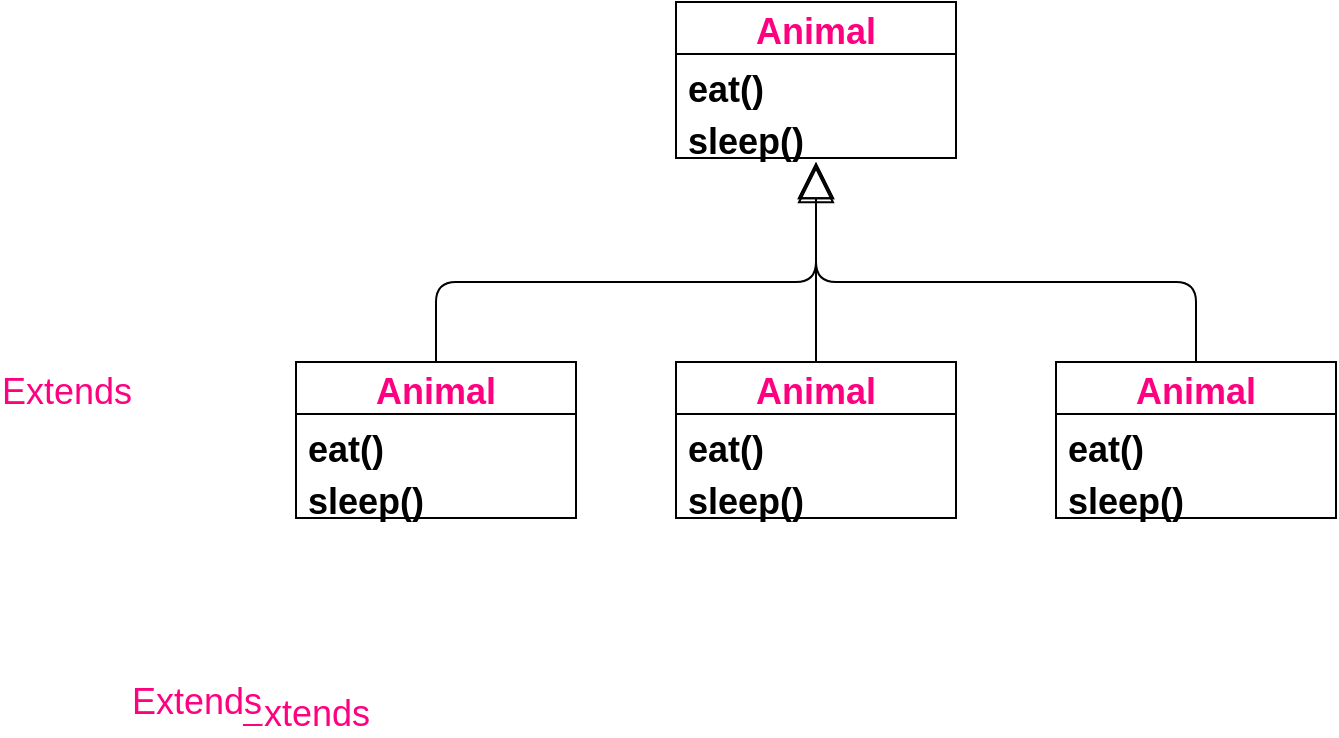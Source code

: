 <mxfile version="13.6.6" type="github">
  <diagram id="EafqS6Ilopz6UOKkP6Sy" name="Page-1">
    <mxGraphModel dx="2249" dy="804" grid="1" gridSize="10" guides="1" tooltips="1" connect="1" arrows="1" fold="1" page="1" pageScale="1" pageWidth="827" pageHeight="1169" math="0" shadow="0">
      <root>
        <mxCell id="0" />
        <mxCell id="1" parent="0" />
        <mxCell id="R-OOEqFmgasEhCcjuppE-1" value="Animal" style="swimlane;fontStyle=1;childLayout=stackLayout;horizontal=1;startSize=26;fillColor=none;horizontalStack=0;resizeParent=1;resizeParentMax=0;resizeLast=0;collapsible=1;marginBottom=0;fontSize=18;fontColor=#FF0080;" vertex="1" parent="1">
          <mxGeometry x="300" y="140" width="140" height="78" as="geometry">
            <mxRectangle x="300" y="140" width="90" height="30" as="alternateBounds" />
          </mxGeometry>
        </mxCell>
        <mxCell id="R-OOEqFmgasEhCcjuppE-2" value="eat()" style="text;strokeColor=none;fillColor=none;align=left;verticalAlign=top;spacingLeft=4;spacingRight=4;overflow=hidden;rotatable=0;points=[[0,0.5],[1,0.5]];portConstraint=eastwest;fontSize=18;fontStyle=1" vertex="1" parent="R-OOEqFmgasEhCcjuppE-1">
          <mxGeometry y="26" width="140" height="26" as="geometry" />
        </mxCell>
        <mxCell id="R-OOEqFmgasEhCcjuppE-3" value="sleep()" style="text;strokeColor=none;fillColor=none;align=left;verticalAlign=top;spacingLeft=4;spacingRight=4;overflow=hidden;rotatable=0;points=[[0,0.5],[1,0.5]];portConstraint=eastwest;fontSize=18;fontStyle=1" vertex="1" parent="R-OOEqFmgasEhCcjuppE-1">
          <mxGeometry y="52" width="140" height="26" as="geometry" />
        </mxCell>
        <mxCell id="R-OOEqFmgasEhCcjuppE-5" value="Animal" style="swimlane;fontStyle=1;childLayout=stackLayout;horizontal=1;startSize=26;fillColor=none;horizontalStack=0;resizeParent=1;resizeParentMax=0;resizeLast=0;collapsible=1;marginBottom=0;fontSize=18;fontColor=#FF0080;" vertex="1" parent="1">
          <mxGeometry x="110" y="320" width="140" height="78" as="geometry">
            <mxRectangle x="300" y="140" width="90" height="30" as="alternateBounds" />
          </mxGeometry>
        </mxCell>
        <mxCell id="R-OOEqFmgasEhCcjuppE-6" value="eat()" style="text;strokeColor=none;fillColor=none;align=left;verticalAlign=top;spacingLeft=4;spacingRight=4;overflow=hidden;rotatable=0;points=[[0,0.5],[1,0.5]];portConstraint=eastwest;fontSize=18;fontStyle=1" vertex="1" parent="R-OOEqFmgasEhCcjuppE-5">
          <mxGeometry y="26" width="140" height="26" as="geometry" />
        </mxCell>
        <mxCell id="R-OOEqFmgasEhCcjuppE-7" value="sleep()" style="text;strokeColor=none;fillColor=none;align=left;verticalAlign=top;spacingLeft=4;spacingRight=4;overflow=hidden;rotatable=0;points=[[0,0.5],[1,0.5]];portConstraint=eastwest;fontSize=18;fontStyle=1" vertex="1" parent="R-OOEqFmgasEhCcjuppE-5">
          <mxGeometry y="52" width="140" height="26" as="geometry" />
        </mxCell>
        <mxCell id="R-OOEqFmgasEhCcjuppE-8" value="Animal" style="swimlane;fontStyle=1;childLayout=stackLayout;horizontal=1;startSize=26;fillColor=none;horizontalStack=0;resizeParent=1;resizeParentMax=0;resizeLast=0;collapsible=1;marginBottom=0;fontSize=18;fontColor=#FF0080;" vertex="1" parent="1">
          <mxGeometry x="300" y="320" width="140" height="78" as="geometry">
            <mxRectangle x="300" y="140" width="90" height="30" as="alternateBounds" />
          </mxGeometry>
        </mxCell>
        <mxCell id="R-OOEqFmgasEhCcjuppE-9" value="eat()" style="text;strokeColor=none;fillColor=none;align=left;verticalAlign=top;spacingLeft=4;spacingRight=4;overflow=hidden;rotatable=0;points=[[0,0.5],[1,0.5]];portConstraint=eastwest;fontSize=18;fontStyle=1" vertex="1" parent="R-OOEqFmgasEhCcjuppE-8">
          <mxGeometry y="26" width="140" height="26" as="geometry" />
        </mxCell>
        <mxCell id="R-OOEqFmgasEhCcjuppE-10" value="sleep()" style="text;strokeColor=none;fillColor=none;align=left;verticalAlign=top;spacingLeft=4;spacingRight=4;overflow=hidden;rotatable=0;points=[[0,0.5],[1,0.5]];portConstraint=eastwest;fontSize=18;fontStyle=1" vertex="1" parent="R-OOEqFmgasEhCcjuppE-8">
          <mxGeometry y="52" width="140" height="26" as="geometry" />
        </mxCell>
        <mxCell id="R-OOEqFmgasEhCcjuppE-11" value="Animal" style="swimlane;fontStyle=1;childLayout=stackLayout;horizontal=1;startSize=26;fillColor=none;horizontalStack=0;resizeParent=1;resizeParentMax=0;resizeLast=0;collapsible=1;marginBottom=0;fontSize=18;fontColor=#FF0080;" vertex="1" parent="1">
          <mxGeometry x="490" y="320" width="140" height="78" as="geometry">
            <mxRectangle x="300" y="140" width="90" height="30" as="alternateBounds" />
          </mxGeometry>
        </mxCell>
        <mxCell id="R-OOEqFmgasEhCcjuppE-12" value="eat()" style="text;strokeColor=none;fillColor=none;align=left;verticalAlign=top;spacingLeft=4;spacingRight=4;overflow=hidden;rotatable=0;points=[[0,0.5],[1,0.5]];portConstraint=eastwest;fontSize=18;fontStyle=1" vertex="1" parent="R-OOEqFmgasEhCcjuppE-11">
          <mxGeometry y="26" width="140" height="26" as="geometry" />
        </mxCell>
        <mxCell id="R-OOEqFmgasEhCcjuppE-13" value="sleep()" style="text;strokeColor=none;fillColor=none;align=left;verticalAlign=top;spacingLeft=4;spacingRight=4;overflow=hidden;rotatable=0;points=[[0,0.5],[1,0.5]];portConstraint=eastwest;fontSize=18;fontStyle=1" vertex="1" parent="R-OOEqFmgasEhCcjuppE-11">
          <mxGeometry y="52" width="140" height="26" as="geometry" />
        </mxCell>
        <mxCell id="R-OOEqFmgasEhCcjuppE-19" value="Extends" style="endArrow=block;endSize=16;endFill=0;html=1;fontSize=18;fontColor=#FF0080;entryX=0.5;entryY=1.154;entryDx=0;entryDy=0;entryPerimeter=0;exitX=0.5;exitY=0;exitDx=0;exitDy=0;edgeStyle=orthogonalEdgeStyle;" edge="1" parent="1" source="R-OOEqFmgasEhCcjuppE-5" target="R-OOEqFmgasEhCcjuppE-3">
          <mxGeometry x="-1" y="125" width="160" relative="1" as="geometry">
            <mxPoint x="190" y="620" as="sourcePoint" />
            <mxPoint x="350" y="620" as="targetPoint" />
            <Array as="points">
              <mxPoint x="180" y="280" />
              <mxPoint x="370" y="280" />
            </Array>
            <mxPoint x="-60" y="15" as="offset" />
          </mxGeometry>
        </mxCell>
        <mxCell id="R-OOEqFmgasEhCcjuppE-21" value="Extends" style="endArrow=block;endSize=16;endFill=0;html=1;fontSize=18;fontColor=#FF0080;exitX=0.5;exitY=0;exitDx=0;exitDy=0;edgeStyle=orthogonalEdgeStyle;" edge="1" parent="1" source="R-OOEqFmgasEhCcjuppE-11">
          <mxGeometry x="-1" y="226" width="160" relative="1" as="geometry">
            <mxPoint x="310" y="590" as="sourcePoint" />
            <mxPoint x="370" y="220" as="targetPoint" />
            <Array as="points">
              <mxPoint x="560" y="280" />
              <mxPoint x="370" y="280" />
            </Array>
            <mxPoint x="-220" y="176" as="offset" />
          </mxGeometry>
        </mxCell>
        <mxCell id="R-OOEqFmgasEhCcjuppE-22" value="Extends" style="endArrow=block;endSize=16;endFill=0;html=1;fontSize=18;fontColor=#FF0080;exitX=0.5;exitY=0;exitDx=0;exitDy=0;" edge="1" parent="1" source="R-OOEqFmgasEhCcjuppE-8">
          <mxGeometry x="-1" y="354" width="160" relative="1" as="geometry">
            <mxPoint x="280" y="510" as="sourcePoint" />
            <mxPoint x="370" y="220" as="targetPoint" />
            <mxPoint x="44" y="170" as="offset" />
          </mxGeometry>
        </mxCell>
      </root>
    </mxGraphModel>
  </diagram>
</mxfile>
